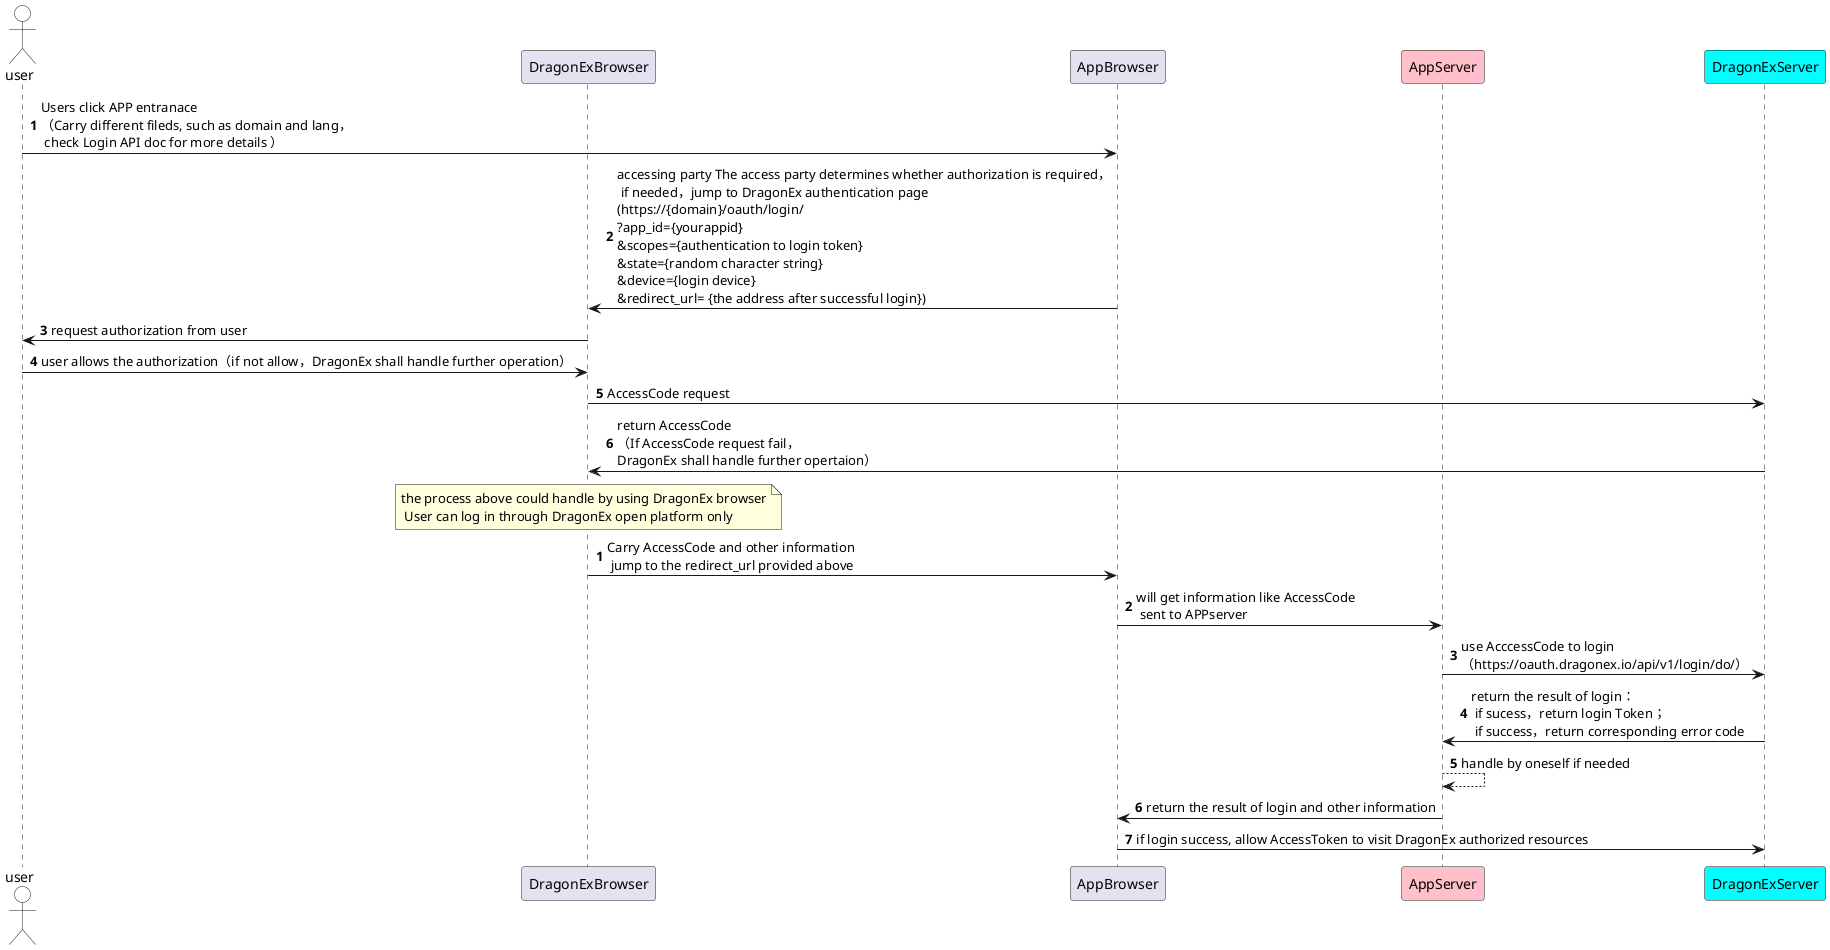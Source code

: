 @startuml DragonEx Open Platform - Login Authentication Process 

actor user as user #White
participant DragonExBrowser as dragonexBrowser
participant AppBrowser as appBrowser
participant AppServer as appServer #Pink
participant DragonExServer as dragonexServer #aqua

autonumber 1 1
user -> appBrowser: Users click APP entranace\n（Carry different fileds, such as domain and lang，\n check Login API doc for more details ）
appBrowser -> dragonexBrowser: accessing party The access party determines whether authorization is required，\n if needed，jump to DragonEx authentication page\n(https://{domain}/oauth/login/\n?app_id={yourappid}\n&scopes={authentication to login token}\n&state={random character string}\n&device={login device}\n&redirect_url= {the address after successful login})
dragonexBrowser -> user: request authorization from user 
user -> dragonexBrowser: user allows the authorization（if not allow，DragonEx shall handle further operation）
dragonexBrowser -> dragonexServer: AccessCode request
dragonexServer -> dragonexBrowser: return AccessCode\n（If AccessCode request fail，\nDragonEx shall handle further opertaion）
note over of dragonexBrowser: the process above could handle by using DragonEx browser\n User can log in through DragonEx open platform only
autonumber stop

autonumber 1 1
dragonexBrowser -> appBrowser: Carry AccessCode and other information\n jump to the redirect_url provided above
appBrowser -> appServer: will get information like AccessCode\n sent to APPserver 
appServer -> dragonexServer:  use AcccessCode to login \n（https://oauth.dragonex.io/api/v1/login/do/）
dragonexServer -> appServer: return the result of login：\n if sucess，return login Token；\n if success，return corresponding error code
appServer --> appServer: handle by oneself if needed
appServer -> appBrowser: return the result of login and other information
appBrowser -> dragonexServer: if login success, allow AccessToken to visit DragonEx authorized resources 
autonumber stop

@enduml
